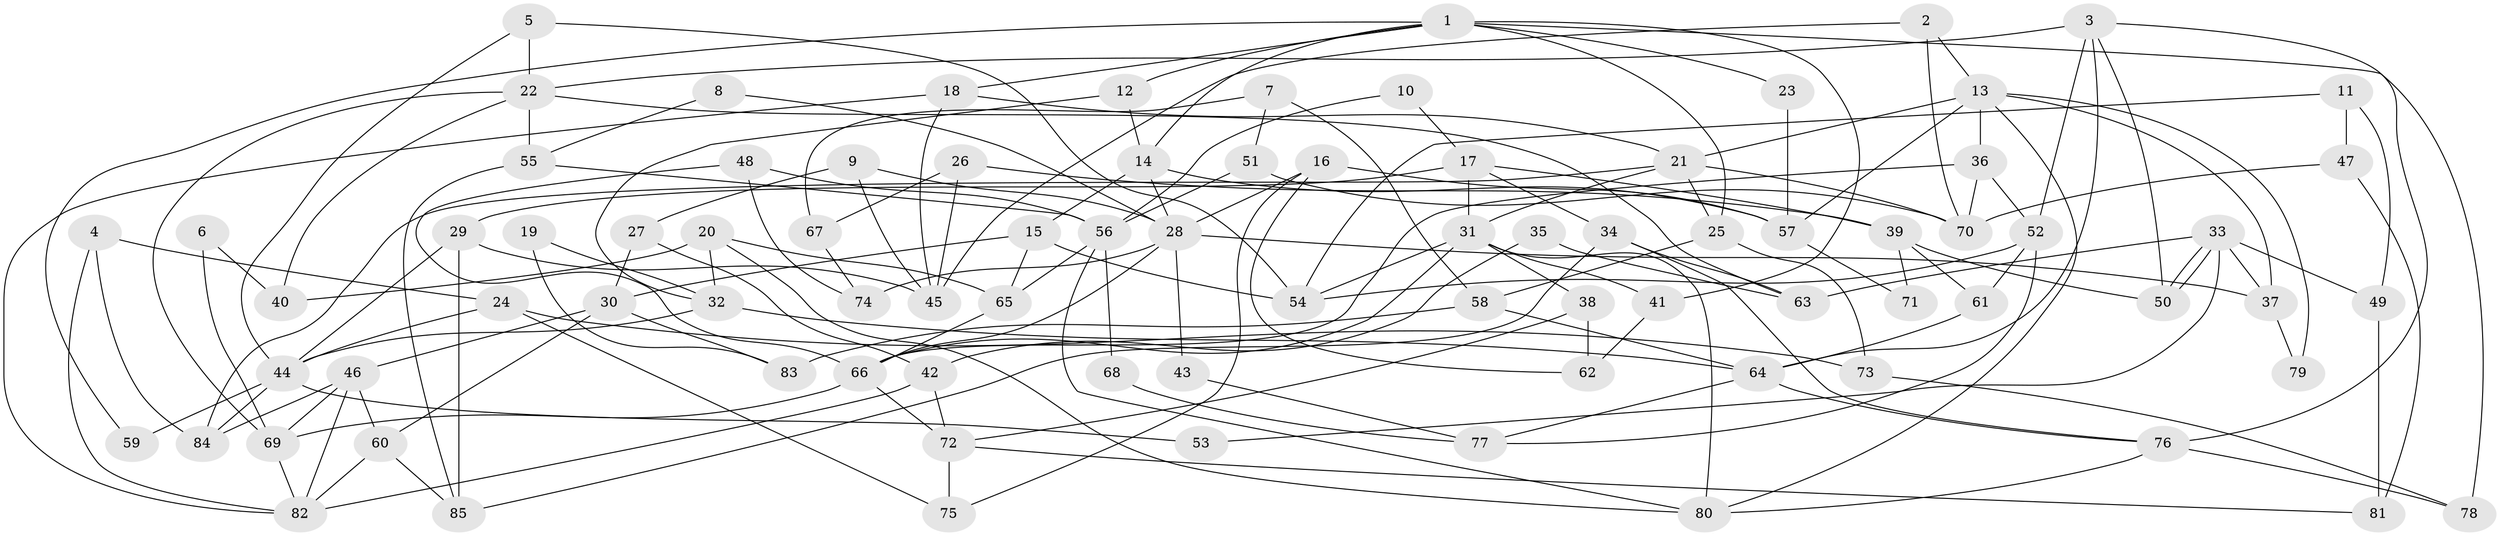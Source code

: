 // coarse degree distribution, {9: 0.08823529411764706, 7: 0.058823529411764705, 10: 0.08823529411764706, 5: 0.20588235294117646, 8: 0.058823529411764705, 6: 0.029411764705882353, 11: 0.029411764705882353, 3: 0.20588235294117646, 2: 0.08823529411764706, 4: 0.14705882352941177}
// Generated by graph-tools (version 1.1) at 2025/51/03/04/25 22:51:21]
// undirected, 85 vertices, 170 edges
graph export_dot {
  node [color=gray90,style=filled];
  1;
  2;
  3;
  4;
  5;
  6;
  7;
  8;
  9;
  10;
  11;
  12;
  13;
  14;
  15;
  16;
  17;
  18;
  19;
  20;
  21;
  22;
  23;
  24;
  25;
  26;
  27;
  28;
  29;
  30;
  31;
  32;
  33;
  34;
  35;
  36;
  37;
  38;
  39;
  40;
  41;
  42;
  43;
  44;
  45;
  46;
  47;
  48;
  49;
  50;
  51;
  52;
  53;
  54;
  55;
  56;
  57;
  58;
  59;
  60;
  61;
  62;
  63;
  64;
  65;
  66;
  67;
  68;
  69;
  70;
  71;
  72;
  73;
  74;
  75;
  76;
  77;
  78;
  79;
  80;
  81;
  82;
  83;
  84;
  85;
  1 -- 12;
  1 -- 18;
  1 -- 14;
  1 -- 23;
  1 -- 25;
  1 -- 41;
  1 -- 59;
  1 -- 78;
  2 -- 70;
  2 -- 13;
  2 -- 45;
  3 -- 22;
  3 -- 52;
  3 -- 50;
  3 -- 64;
  3 -- 76;
  4 -- 24;
  4 -- 84;
  4 -- 82;
  5 -- 54;
  5 -- 44;
  5 -- 22;
  6 -- 40;
  6 -- 69;
  7 -- 58;
  7 -- 67;
  7 -- 51;
  8 -- 28;
  8 -- 55;
  9 -- 28;
  9 -- 27;
  9 -- 45;
  10 -- 17;
  10 -- 56;
  11 -- 54;
  11 -- 47;
  11 -- 49;
  12 -- 32;
  12 -- 14;
  13 -- 21;
  13 -- 36;
  13 -- 37;
  13 -- 57;
  13 -- 79;
  13 -- 80;
  14 -- 15;
  14 -- 28;
  14 -- 57;
  15 -- 30;
  15 -- 65;
  15 -- 54;
  16 -- 62;
  16 -- 57;
  16 -- 28;
  16 -- 75;
  17 -- 34;
  17 -- 31;
  17 -- 29;
  17 -- 39;
  18 -- 45;
  18 -- 82;
  18 -- 21;
  19 -- 32;
  19 -- 83;
  20 -- 80;
  20 -- 65;
  20 -- 32;
  20 -- 40;
  21 -- 31;
  21 -- 25;
  21 -- 70;
  21 -- 84;
  22 -- 69;
  22 -- 40;
  22 -- 55;
  22 -- 63;
  23 -- 57;
  24 -- 44;
  24 -- 73;
  24 -- 75;
  25 -- 58;
  25 -- 73;
  26 -- 45;
  26 -- 39;
  26 -- 67;
  27 -- 30;
  27 -- 42;
  28 -- 37;
  28 -- 43;
  28 -- 66;
  28 -- 74;
  29 -- 45;
  29 -- 44;
  29 -- 85;
  30 -- 46;
  30 -- 60;
  30 -- 83;
  31 -- 66;
  31 -- 80;
  31 -- 38;
  31 -- 41;
  31 -- 54;
  32 -- 64;
  32 -- 44;
  33 -- 37;
  33 -- 50;
  33 -- 50;
  33 -- 49;
  33 -- 53;
  33 -- 63;
  34 -- 85;
  34 -- 63;
  34 -- 76;
  35 -- 63;
  35 -- 42;
  36 -- 70;
  36 -- 52;
  36 -- 66;
  37 -- 79;
  38 -- 72;
  38 -- 62;
  39 -- 50;
  39 -- 61;
  39 -- 71;
  41 -- 62;
  42 -- 82;
  42 -- 72;
  43 -- 77;
  44 -- 53;
  44 -- 59;
  44 -- 84;
  46 -- 84;
  46 -- 82;
  46 -- 60;
  46 -- 69;
  47 -- 70;
  47 -- 81;
  48 -- 56;
  48 -- 66;
  48 -- 74;
  49 -- 81;
  51 -- 56;
  51 -- 70;
  52 -- 54;
  52 -- 61;
  52 -- 77;
  55 -- 85;
  55 -- 56;
  56 -- 80;
  56 -- 65;
  56 -- 68;
  57 -- 71;
  58 -- 64;
  58 -- 83;
  60 -- 82;
  60 -- 85;
  61 -- 64;
  64 -- 76;
  64 -- 77;
  65 -- 66;
  66 -- 69;
  66 -- 72;
  67 -- 74;
  68 -- 77;
  69 -- 82;
  72 -- 75;
  72 -- 81;
  73 -- 78;
  76 -- 78;
  76 -- 80;
}
